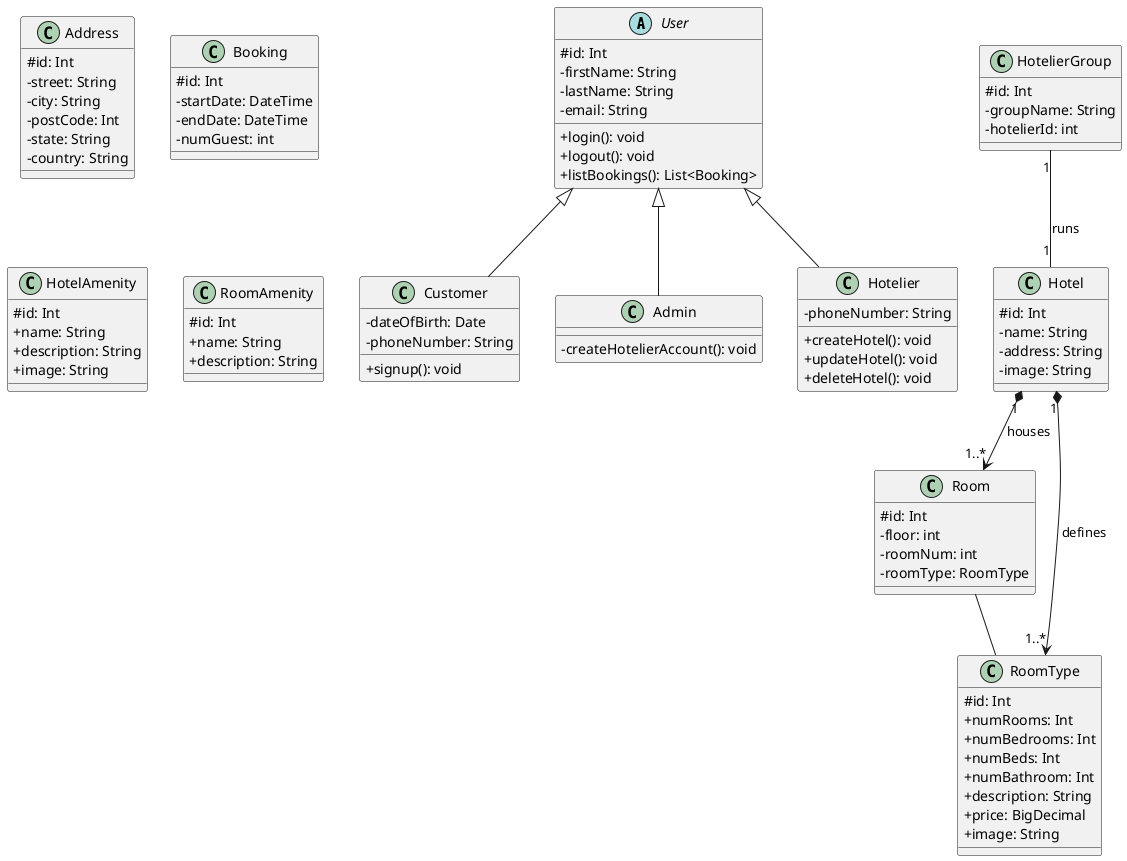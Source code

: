 @startuml NuRoom_Class_Diagram
skinparam classAttributeIconSize 0

abstract class User {
    #id: Int
    -firstName: String
    -lastName: String
    -email: String

    +login(): void
    +logout(): void
    +listBookings(): List<Booking>
}
class Customer {
    -dateOfBirth: Date
    -phoneNumber: String
    +signup(): void
}

class Admin {
    -createHotelierAccount(): void
}
class Hotelier {
    -phoneNumber: String
    
    +createHotel(): void
    +updateHotel(): void
    +deleteHotel(): void
}
class HotelierGroup {
    #id: Int
    -groupName: String
    -hotelierId: int
}

class Address {
    #id: Int
    -street: String
    -city: String
    -postCode: Int
    -state: String
    -country: String
}

class Hotel{
    #id: Int
    -name: String
    -address: String
    -image: String
}
class Room {
    #id: Int
    -floor: int
    -roomNum: int
    -roomType: RoomType
}

class RoomType {
    #id: Int
    +numRooms: Int
    +numBedrooms: Int
    +numBeds: Int
    +numBathroom: Int
    +description: String
    +price: BigDecimal
    +image: String
}

class Booking {
    #id: Int
    -startDate: DateTime
    -endDate: DateTime
    -numGuest: int

}
class HotelAmenity {
    #id: Int
    +name: String
    +description: String
    +image: String
}

class RoomAmenity {
    #id: Int
    +name: String
    +description: String
}

User <|-- Customer
User <|-- Hotelier
User <|-- Admin
Hotel "1" *--> "1..*" RoomType: defines
Hotel "1" *--> "1..*" Room: houses
Room -- RoomType
HotelierGroup "1" -- "1" Hotel: runs
@enduml